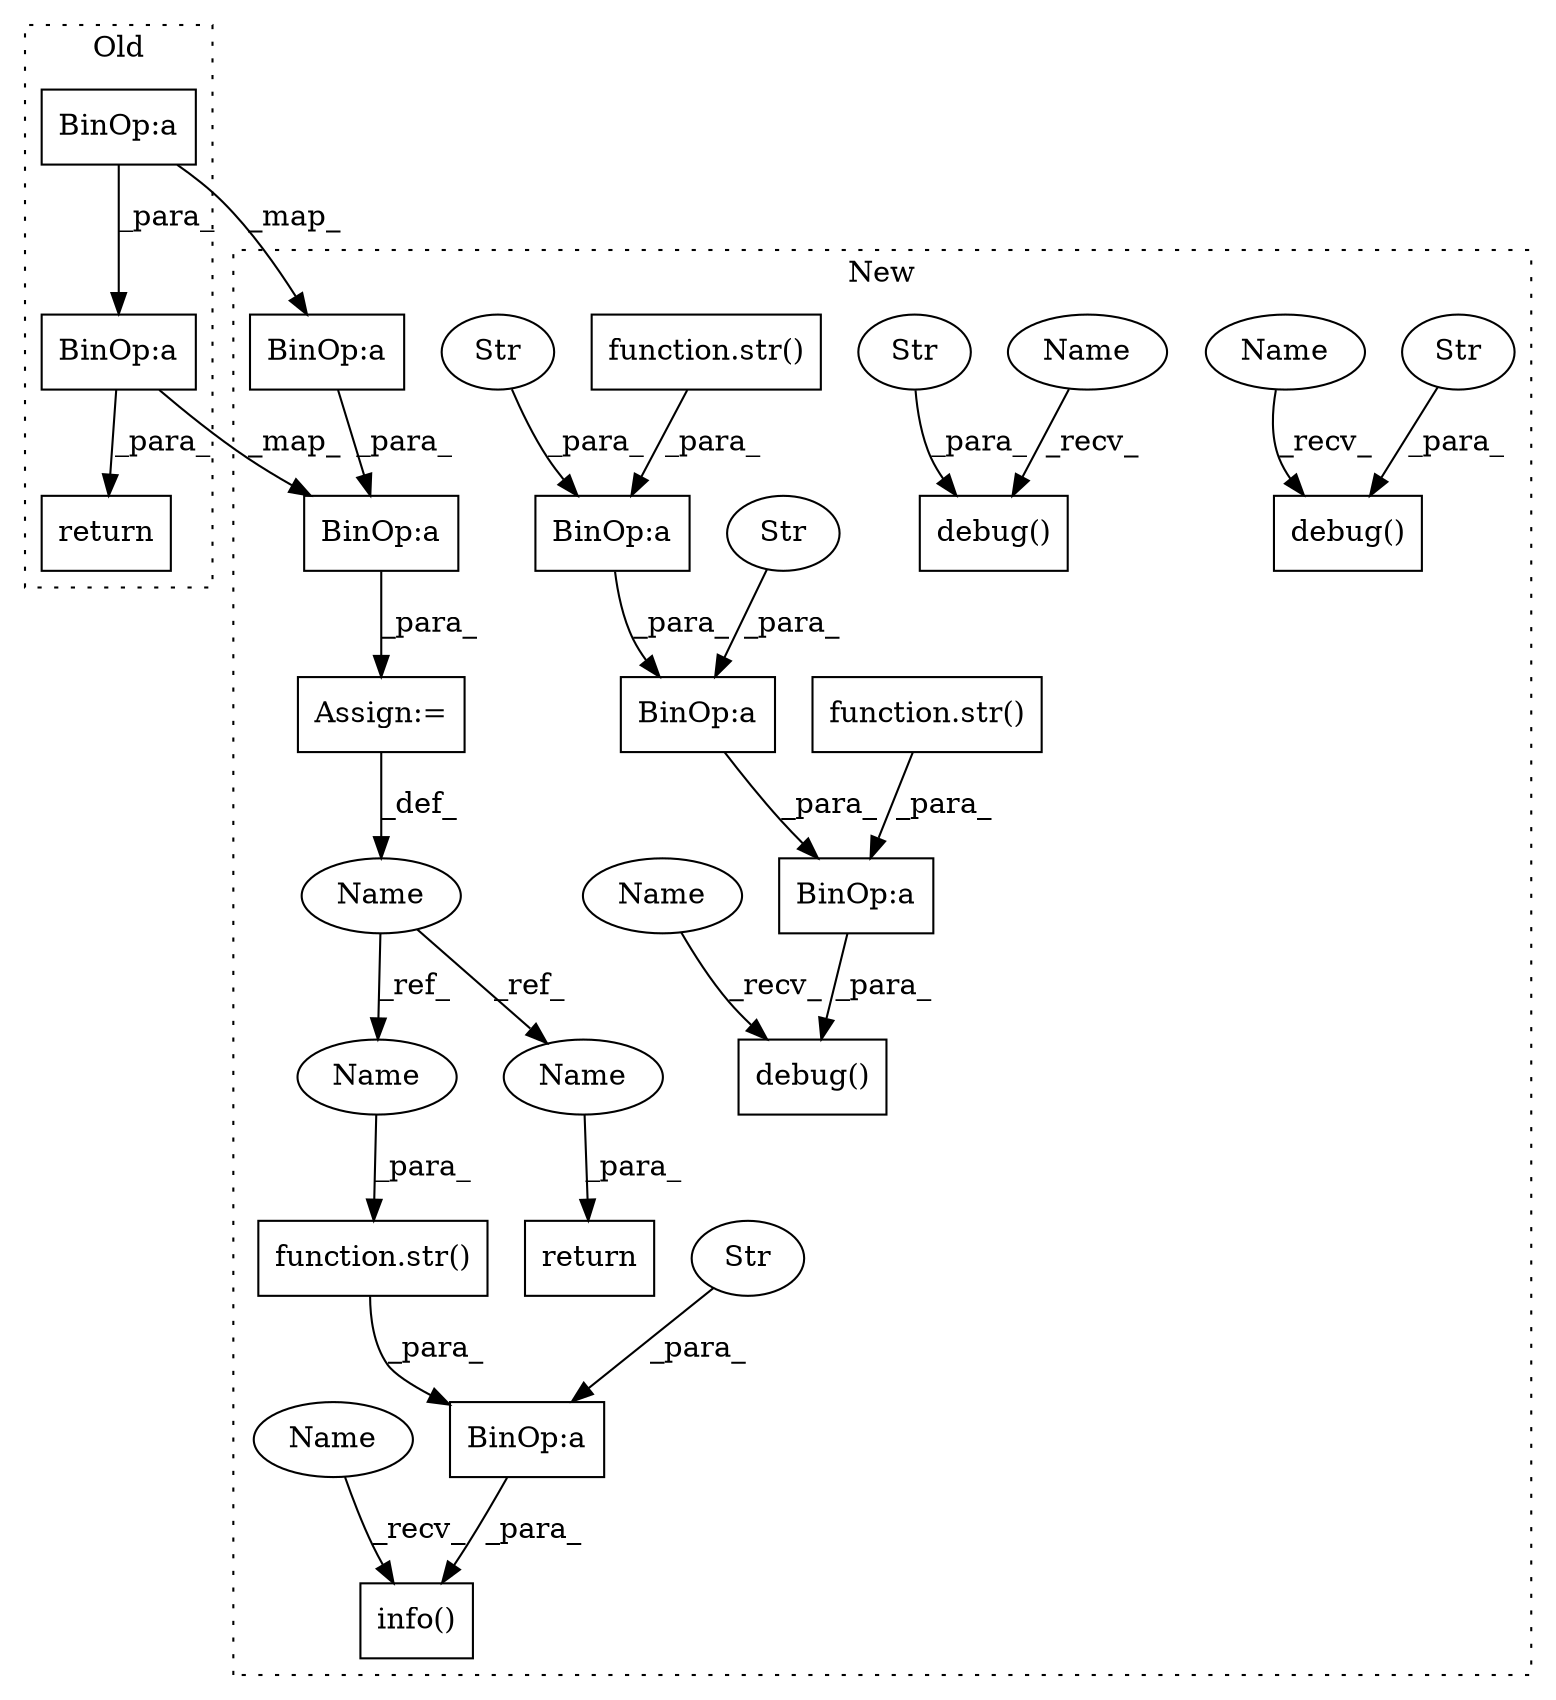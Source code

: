 digraph G {
subgraph cluster0 {
1 [label="return" a="93" s="974" l="7" shape="box"];
17 [label="BinOp:a" a="82" s="994" l="3" shape="box"];
20 [label="BinOp:a" a="82" s="985" l="16" shape="box"];
label = "Old";
style="dotted";
}
subgraph cluster1 {
2 [label="debug()" a="75" s="1685,1715" l="13,1" shape="box"];
3 [label="Str" a="66" s="1698" l="17" shape="ellipse"];
4 [label="info()" a="75" s="1933,1985" l="12,1" shape="box"];
5 [label="debug()" a="75" s="1570,1617" l="13,1" shape="box"];
6 [label="BinOp:a" a="82" s="1969" l="3" shape="box"];
7 [label="debug()" a="75" s="1178,1337" l="26,10" shape="box"];
8 [label="BinOp:a" a="82" s="1248" l="36" shape="box"];
9 [label="BinOp:a" a="82" s="1283" l="31" shape="box"];
10 [label="BinOp:a" a="82" s="1248" l="15" shape="box"];
11 [label="Str" a="66" s="1204" l="44" shape="ellipse"];
12 [label="Str" a="66" s="1284" l="15" shape="ellipse"];
13 [label="Str" a="66" s="1945" l="24" shape="ellipse"];
14 [label="Str" a="66" s="1583" l="34" shape="ellipse"];
15 [label="function.str()" a="75" s="1314,1336" l="4,1" shape="box"];
16 [label="BinOp:a" a="82" s="1901" l="3" shape="box"];
18 [label="function.str()" a="75" s="1972,1984" l="4,1" shape="box"];
19 [label="BinOp:a" a="82" s="1892" l="16" shape="box"];
21 [label="function.str()" a="75" s="1263,1268" l="4,1" shape="box"];
22 [label="Name" a="87" s="1877" l="8" shape="ellipse"];
23 [label="return" a="93" s="1995" l="7" shape="box"];
24 [label="Assign:=" a="68" s="1885" l="3" shape="box"];
25 [label="Name" a="87" s="2002" l="8" shape="ellipse"];
26 [label="Name" a="87" s="1976" l="8" shape="ellipse"];
27 [label="Name" a="87" s="1570" l="6" shape="ellipse"];
28 [label="Name" a="87" s="1685" l="6" shape="ellipse"];
29 [label="Name" a="87" s="1178" l="6" shape="ellipse"];
30 [label="Name" a="87" s="1933" l="6" shape="ellipse"];
label = "New";
style="dotted";
}
3 -> 2 [label="_para_"];
6 -> 4 [label="_para_"];
8 -> 9 [label="_para_"];
9 -> 7 [label="_para_"];
10 -> 8 [label="_para_"];
11 -> 10 [label="_para_"];
12 -> 8 [label="_para_"];
13 -> 6 [label="_para_"];
14 -> 5 [label="_para_"];
15 -> 9 [label="_para_"];
16 -> 19 [label="_para_"];
17 -> 16 [label="_map_"];
17 -> 20 [label="_para_"];
18 -> 6 [label="_para_"];
19 -> 24 [label="_para_"];
20 -> 1 [label="_para_"];
20 -> 19 [label="_map_"];
21 -> 10 [label="_para_"];
22 -> 25 [label="_ref_"];
22 -> 26 [label="_ref_"];
24 -> 22 [label="_def_"];
25 -> 23 [label="_para_"];
26 -> 18 [label="_para_"];
27 -> 5 [label="_recv_"];
28 -> 2 [label="_recv_"];
29 -> 7 [label="_recv_"];
30 -> 4 [label="_recv_"];
}